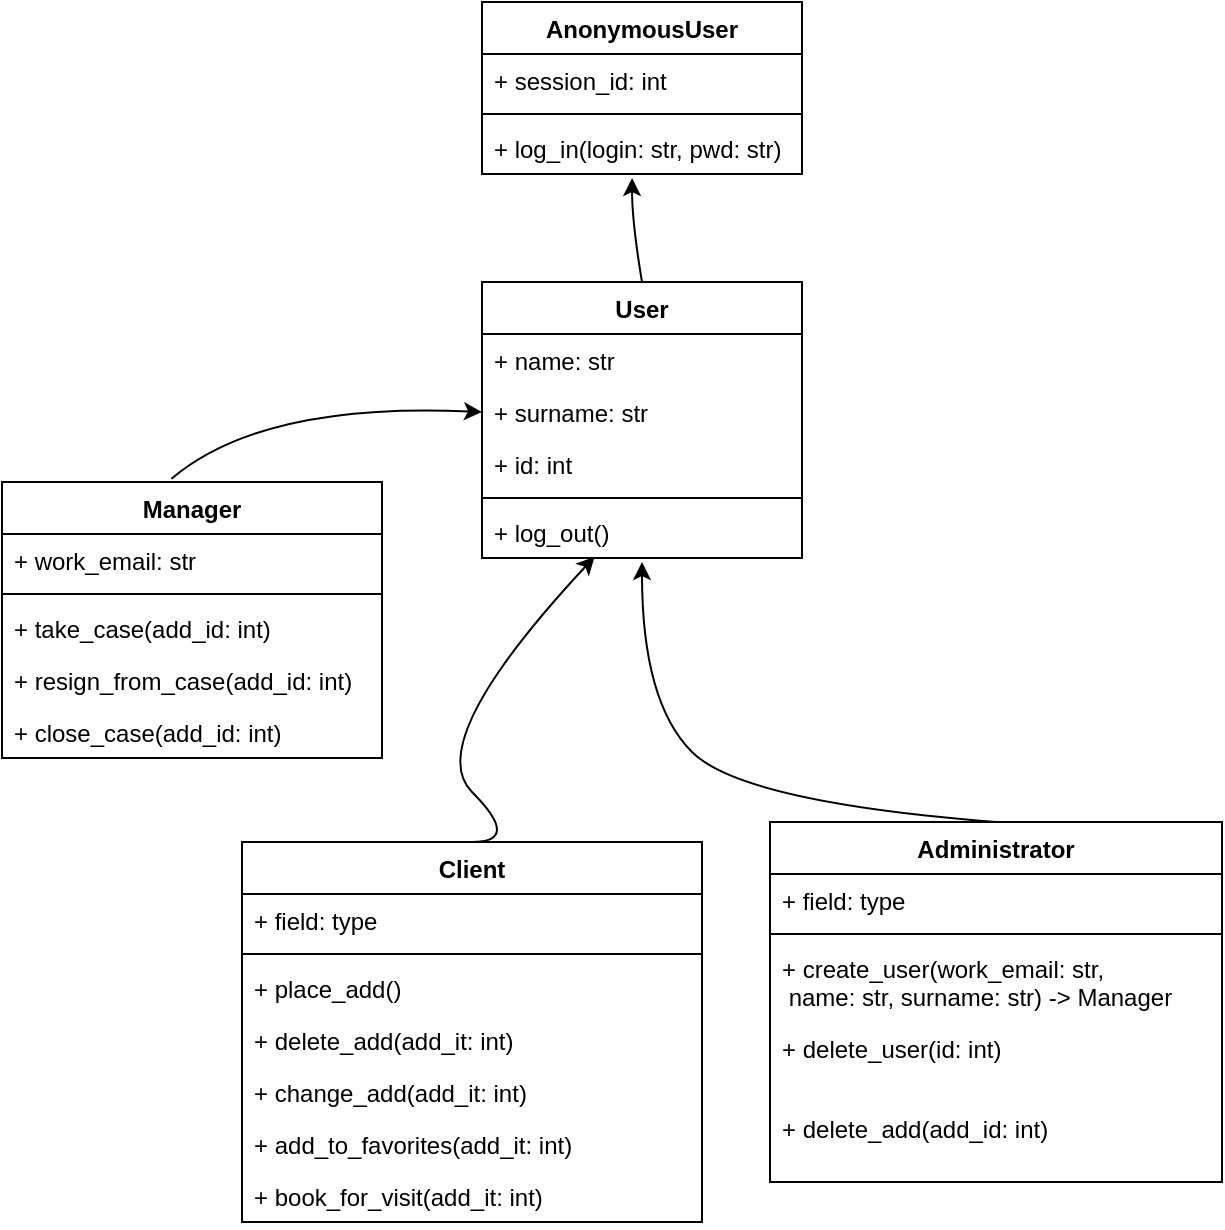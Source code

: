 <mxfile version="14.7.8" type="github">
  <diagram id="C5RBs43oDa-KdzZeNtuy" name="Page-1">
    <mxGraphModel dx="782" dy="468" grid="1" gridSize="10" guides="1" tooltips="1" connect="1" arrows="1" fold="1" page="1" pageScale="1" pageWidth="827" pageHeight="1169" math="0" shadow="0">
      <root>
        <mxCell id="WIyWlLk6GJQsqaUBKTNV-0" />
        <mxCell id="WIyWlLk6GJQsqaUBKTNV-1" parent="WIyWlLk6GJQsqaUBKTNV-0" />
        <mxCell id="YF5Z4Ze-MQMjYTelGygX-5" value="User" style="swimlane;fontStyle=1;align=center;verticalAlign=top;childLayout=stackLayout;horizontal=1;startSize=26;horizontalStack=0;resizeParent=1;resizeParentMax=0;resizeLast=0;collapsible=1;marginBottom=0;" vertex="1" parent="WIyWlLk6GJQsqaUBKTNV-1">
          <mxGeometry x="270" y="170" width="160" height="138" as="geometry">
            <mxRectangle x="270" y="170" width="60" height="26" as="alternateBounds" />
          </mxGeometry>
        </mxCell>
        <mxCell id="YF5Z4Ze-MQMjYTelGygX-6" value="+ name: str&#xa;" style="text;strokeColor=none;fillColor=none;align=left;verticalAlign=top;spacingLeft=4;spacingRight=4;overflow=hidden;rotatable=0;points=[[0,0.5],[1,0.5]];portConstraint=eastwest;" vertex="1" parent="YF5Z4Ze-MQMjYTelGygX-5">
          <mxGeometry y="26" width="160" height="26" as="geometry" />
        </mxCell>
        <mxCell id="YF5Z4Ze-MQMjYTelGygX-9" value="+ surname: str&#xa;" style="text;strokeColor=none;fillColor=none;align=left;verticalAlign=top;spacingLeft=4;spacingRight=4;overflow=hidden;rotatable=0;points=[[0,0.5],[1,0.5]];portConstraint=eastwest;" vertex="1" parent="YF5Z4Ze-MQMjYTelGygX-5">
          <mxGeometry y="52" width="160" height="26" as="geometry" />
        </mxCell>
        <mxCell id="YF5Z4Ze-MQMjYTelGygX-10" value="+ id: int&#xa;" style="text;strokeColor=none;fillColor=none;align=left;verticalAlign=top;spacingLeft=4;spacingRight=4;overflow=hidden;rotatable=0;points=[[0,0.5],[1,0.5]];portConstraint=eastwest;fontStyle=0" vertex="1" parent="YF5Z4Ze-MQMjYTelGygX-5">
          <mxGeometry y="78" width="160" height="26" as="geometry" />
        </mxCell>
        <mxCell id="YF5Z4Ze-MQMjYTelGygX-7" value="" style="line;strokeWidth=1;fillColor=none;align=left;verticalAlign=middle;spacingTop=-1;spacingLeft=3;spacingRight=3;rotatable=0;labelPosition=right;points=[];portConstraint=eastwest;" vertex="1" parent="YF5Z4Ze-MQMjYTelGygX-5">
          <mxGeometry y="104" width="160" height="8" as="geometry" />
        </mxCell>
        <mxCell id="YF5Z4Ze-MQMjYTelGygX-8" value="+ log_out()" style="text;strokeColor=none;fillColor=none;align=left;verticalAlign=top;spacingLeft=4;spacingRight=4;overflow=hidden;rotatable=0;points=[[0,0.5],[1,0.5]];portConstraint=eastwest;" vertex="1" parent="YF5Z4Ze-MQMjYTelGygX-5">
          <mxGeometry y="112" width="160" height="26" as="geometry" />
        </mxCell>
        <mxCell id="YF5Z4Ze-MQMjYTelGygX-14" value="AnonymousUser" style="swimlane;fontStyle=1;align=center;verticalAlign=top;childLayout=stackLayout;horizontal=1;startSize=26;horizontalStack=0;resizeParent=1;resizeParentMax=0;resizeLast=0;collapsible=1;marginBottom=0;" vertex="1" parent="WIyWlLk6GJQsqaUBKTNV-1">
          <mxGeometry x="270" y="30" width="160" height="86" as="geometry" />
        </mxCell>
        <mxCell id="YF5Z4Ze-MQMjYTelGygX-15" value="+ session_id: int" style="text;strokeColor=none;fillColor=none;align=left;verticalAlign=top;spacingLeft=4;spacingRight=4;overflow=hidden;rotatable=0;points=[[0,0.5],[1,0.5]];portConstraint=eastwest;" vertex="1" parent="YF5Z4Ze-MQMjYTelGygX-14">
          <mxGeometry y="26" width="160" height="26" as="geometry" />
        </mxCell>
        <mxCell id="YF5Z4Ze-MQMjYTelGygX-16" value="" style="line;strokeWidth=1;fillColor=none;align=left;verticalAlign=middle;spacingTop=-1;spacingLeft=3;spacingRight=3;rotatable=0;labelPosition=right;points=[];portConstraint=eastwest;" vertex="1" parent="YF5Z4Ze-MQMjYTelGygX-14">
          <mxGeometry y="52" width="160" height="8" as="geometry" />
        </mxCell>
        <mxCell id="YF5Z4Ze-MQMjYTelGygX-17" value="+ log_in(login: str, pwd: str)" style="text;strokeColor=none;fillColor=none;align=left;verticalAlign=top;spacingLeft=4;spacingRight=4;overflow=hidden;rotatable=0;points=[[0,0.5],[1,0.5]];portConstraint=eastwest;" vertex="1" parent="YF5Z4Ze-MQMjYTelGygX-14">
          <mxGeometry y="60" width="160" height="26" as="geometry" />
        </mxCell>
        <mxCell id="YF5Z4Ze-MQMjYTelGygX-18" value="Administrator" style="swimlane;fontStyle=1;align=center;verticalAlign=top;childLayout=stackLayout;horizontal=1;startSize=26;horizontalStack=0;resizeParent=1;resizeParentMax=0;resizeLast=0;collapsible=1;marginBottom=0;" vertex="1" parent="WIyWlLk6GJQsqaUBKTNV-1">
          <mxGeometry x="414" y="440" width="226" height="180" as="geometry" />
        </mxCell>
        <mxCell id="YF5Z4Ze-MQMjYTelGygX-19" value="+ field: type" style="text;strokeColor=none;fillColor=none;align=left;verticalAlign=top;spacingLeft=4;spacingRight=4;overflow=hidden;rotatable=0;points=[[0,0.5],[1,0.5]];portConstraint=eastwest;" vertex="1" parent="YF5Z4Ze-MQMjYTelGygX-18">
          <mxGeometry y="26" width="226" height="26" as="geometry" />
        </mxCell>
        <mxCell id="YF5Z4Ze-MQMjYTelGygX-20" value="" style="line;strokeWidth=1;fillColor=none;align=left;verticalAlign=middle;spacingTop=-1;spacingLeft=3;spacingRight=3;rotatable=0;labelPosition=right;points=[];portConstraint=eastwest;" vertex="1" parent="YF5Z4Ze-MQMjYTelGygX-18">
          <mxGeometry y="52" width="226" height="8" as="geometry" />
        </mxCell>
        <mxCell id="YF5Z4Ze-MQMjYTelGygX-21" value="+ create_user(work_email: str,&#xa; name: str, surname: str) -&gt; Manager" style="text;strokeColor=none;fillColor=none;align=left;verticalAlign=top;spacingLeft=4;spacingRight=4;overflow=hidden;rotatable=0;points=[[0,0.5],[1,0.5]];portConstraint=eastwest;" vertex="1" parent="YF5Z4Ze-MQMjYTelGygX-18">
          <mxGeometry y="60" width="226" height="40" as="geometry" />
        </mxCell>
        <mxCell id="YF5Z4Ze-MQMjYTelGygX-50" value="+ delete_user(id: int)" style="text;strokeColor=none;fillColor=none;align=left;verticalAlign=top;spacingLeft=4;spacingRight=4;overflow=hidden;rotatable=0;points=[[0,0.5],[1,0.5]];portConstraint=eastwest;" vertex="1" parent="YF5Z4Ze-MQMjYTelGygX-18">
          <mxGeometry y="100" width="226" height="40" as="geometry" />
        </mxCell>
        <mxCell id="YF5Z4Ze-MQMjYTelGygX-52" value="+ delete_add(add_id: int)" style="text;strokeColor=none;fillColor=none;align=left;verticalAlign=top;spacingLeft=4;spacingRight=4;overflow=hidden;rotatable=0;points=[[0,0.5],[1,0.5]];portConstraint=eastwest;" vertex="1" parent="YF5Z4Ze-MQMjYTelGygX-18">
          <mxGeometry y="140" width="226" height="40" as="geometry" />
        </mxCell>
        <mxCell id="YF5Z4Ze-MQMjYTelGygX-22" value="Client" style="swimlane;fontStyle=1;align=center;verticalAlign=top;childLayout=stackLayout;horizontal=1;startSize=26;horizontalStack=0;resizeParent=1;resizeParentMax=0;resizeLast=0;collapsible=1;marginBottom=0;" vertex="1" parent="WIyWlLk6GJQsqaUBKTNV-1">
          <mxGeometry x="150" y="450" width="230" height="190" as="geometry" />
        </mxCell>
        <mxCell id="YF5Z4Ze-MQMjYTelGygX-23" value="+ field: type" style="text;strokeColor=none;fillColor=none;align=left;verticalAlign=top;spacingLeft=4;spacingRight=4;overflow=hidden;rotatable=0;points=[[0,0.5],[1,0.5]];portConstraint=eastwest;" vertex="1" parent="YF5Z4Ze-MQMjYTelGygX-22">
          <mxGeometry y="26" width="230" height="26" as="geometry" />
        </mxCell>
        <mxCell id="YF5Z4Ze-MQMjYTelGygX-24" value="" style="line;strokeWidth=1;fillColor=none;align=left;verticalAlign=middle;spacingTop=-1;spacingLeft=3;spacingRight=3;rotatable=0;labelPosition=right;points=[];portConstraint=eastwest;" vertex="1" parent="YF5Z4Ze-MQMjYTelGygX-22">
          <mxGeometry y="52" width="230" height="8" as="geometry" />
        </mxCell>
        <mxCell id="YF5Z4Ze-MQMjYTelGygX-40" value="+ place_add() " style="text;strokeColor=none;fillColor=none;align=left;verticalAlign=top;spacingLeft=4;spacingRight=4;overflow=hidden;rotatable=0;points=[[0,0.5],[1,0.5]];portConstraint=eastwest;" vertex="1" parent="YF5Z4Ze-MQMjYTelGygX-22">
          <mxGeometry y="60" width="230" height="26" as="geometry" />
        </mxCell>
        <mxCell id="YF5Z4Ze-MQMjYTelGygX-41" value="+ delete_add(add_it: int) " style="text;strokeColor=none;fillColor=none;align=left;verticalAlign=top;spacingLeft=4;spacingRight=4;overflow=hidden;rotatable=0;points=[[0,0.5],[1,0.5]];portConstraint=eastwest;" vertex="1" parent="YF5Z4Ze-MQMjYTelGygX-22">
          <mxGeometry y="86" width="230" height="26" as="geometry" />
        </mxCell>
        <mxCell id="YF5Z4Ze-MQMjYTelGygX-42" value="+ change_add(add_it: int) " style="text;strokeColor=none;fillColor=none;align=left;verticalAlign=top;spacingLeft=4;spacingRight=4;overflow=hidden;rotatable=0;points=[[0,0.5],[1,0.5]];portConstraint=eastwest;" vertex="1" parent="YF5Z4Ze-MQMjYTelGygX-22">
          <mxGeometry y="112" width="230" height="26" as="geometry" />
        </mxCell>
        <mxCell id="YF5Z4Ze-MQMjYTelGygX-43" value="+ add_to_favorites(add_it: int) " style="text;strokeColor=none;fillColor=none;align=left;verticalAlign=top;spacingLeft=4;spacingRight=4;overflow=hidden;rotatable=0;points=[[0,0.5],[1,0.5]];portConstraint=eastwest;" vertex="1" parent="YF5Z4Ze-MQMjYTelGygX-22">
          <mxGeometry y="138" width="230" height="26" as="geometry" />
        </mxCell>
        <mxCell id="YF5Z4Ze-MQMjYTelGygX-44" value="+ book_for_visit(add_it: int) " style="text;strokeColor=none;fillColor=none;align=left;verticalAlign=top;spacingLeft=4;spacingRight=4;overflow=hidden;rotatable=0;points=[[0,0.5],[1,0.5]];portConstraint=eastwest;" vertex="1" parent="YF5Z4Ze-MQMjYTelGygX-22">
          <mxGeometry y="164" width="230" height="26" as="geometry" />
        </mxCell>
        <mxCell id="YF5Z4Ze-MQMjYTelGygX-26" value="Manager" style="swimlane;fontStyle=1;align=center;verticalAlign=top;childLayout=stackLayout;horizontal=1;startSize=26;horizontalStack=0;resizeParent=1;resizeParentMax=0;resizeLast=0;collapsible=1;marginBottom=0;" vertex="1" parent="WIyWlLk6GJQsqaUBKTNV-1">
          <mxGeometry x="30" y="270" width="190" height="138" as="geometry" />
        </mxCell>
        <mxCell id="YF5Z4Ze-MQMjYTelGygX-27" value="+ work_email: str" style="text;strokeColor=none;fillColor=none;align=left;verticalAlign=top;spacingLeft=4;spacingRight=4;overflow=hidden;rotatable=0;points=[[0,0.5],[1,0.5]];portConstraint=eastwest;" vertex="1" parent="YF5Z4Ze-MQMjYTelGygX-26">
          <mxGeometry y="26" width="190" height="26" as="geometry" />
        </mxCell>
        <mxCell id="YF5Z4Ze-MQMjYTelGygX-28" value="" style="line;strokeWidth=1;fillColor=none;align=left;verticalAlign=middle;spacingTop=-1;spacingLeft=3;spacingRight=3;rotatable=0;labelPosition=right;points=[];portConstraint=eastwest;" vertex="1" parent="YF5Z4Ze-MQMjYTelGygX-26">
          <mxGeometry y="52" width="190" height="8" as="geometry" />
        </mxCell>
        <mxCell id="YF5Z4Ze-MQMjYTelGygX-29" value="+ take_case(add_id: int)" style="text;strokeColor=none;fillColor=none;align=left;verticalAlign=top;spacingLeft=4;spacingRight=4;overflow=hidden;rotatable=0;points=[[0,0.5],[1,0.5]];portConstraint=eastwest;" vertex="1" parent="YF5Z4Ze-MQMjYTelGygX-26">
          <mxGeometry y="60" width="190" height="26" as="geometry" />
        </mxCell>
        <mxCell id="YF5Z4Ze-MQMjYTelGygX-45" value="+ resign_from_case(add_id: int)" style="text;strokeColor=none;fillColor=none;align=left;verticalAlign=top;spacingLeft=4;spacingRight=4;overflow=hidden;rotatable=0;points=[[0,0.5],[1,0.5]];portConstraint=eastwest;" vertex="1" parent="YF5Z4Ze-MQMjYTelGygX-26">
          <mxGeometry y="86" width="190" height="26" as="geometry" />
        </mxCell>
        <mxCell id="YF5Z4Ze-MQMjYTelGygX-46" value="+ close_case(add_id: int)" style="text;strokeColor=none;fillColor=none;align=left;verticalAlign=top;spacingLeft=4;spacingRight=4;overflow=hidden;rotatable=0;points=[[0,0.5],[1,0.5]];portConstraint=eastwest;" vertex="1" parent="YF5Z4Ze-MQMjYTelGygX-26">
          <mxGeometry y="112" width="190" height="26" as="geometry" />
        </mxCell>
        <mxCell id="YF5Z4Ze-MQMjYTelGygX-36" value="" style="curved=1;endArrow=classic;html=1;entryX=0.352;entryY=0.974;entryDx=0;entryDy=0;entryPerimeter=0;exitX=0.5;exitY=0;exitDx=0;exitDy=0;" edge="1" parent="WIyWlLk6GJQsqaUBKTNV-1" source="YF5Z4Ze-MQMjYTelGygX-22" target="YF5Z4Ze-MQMjYTelGygX-8">
          <mxGeometry width="50" height="50" relative="1" as="geometry">
            <mxPoint x="240" y="450" as="sourcePoint" />
            <mxPoint x="290" y="400" as="targetPoint" />
            <Array as="points">
              <mxPoint x="290" y="450" />
              <mxPoint x="240" y="400" />
            </Array>
          </mxGeometry>
        </mxCell>
        <mxCell id="YF5Z4Ze-MQMjYTelGygX-37" value="" style="curved=1;endArrow=classic;html=1;exitX=0.5;exitY=0;exitDx=0;exitDy=0;" edge="1" parent="WIyWlLk6GJQsqaUBKTNV-1" source="YF5Z4Ze-MQMjYTelGygX-18">
          <mxGeometry width="50" height="50" relative="1" as="geometry">
            <mxPoint x="350" y="430" as="sourcePoint" />
            <mxPoint x="350" y="310" as="targetPoint" />
            <Array as="points">
              <mxPoint x="400" y="430" />
              <mxPoint x="350" y="380" />
            </Array>
          </mxGeometry>
        </mxCell>
        <mxCell id="YF5Z4Ze-MQMjYTelGygX-39" value="" style="curved=1;endArrow=classic;html=1;entryX=0.469;entryY=1.077;entryDx=0;entryDy=0;entryPerimeter=0;exitX=0.5;exitY=0;exitDx=0;exitDy=0;" edge="1" parent="WIyWlLk6GJQsqaUBKTNV-1" source="YF5Z4Ze-MQMjYTelGygX-5" target="YF5Z4Ze-MQMjYTelGygX-17">
          <mxGeometry width="50" height="50" relative="1" as="geometry">
            <mxPoint x="380" y="260" as="sourcePoint" />
            <mxPoint x="430" y="210" as="targetPoint" />
            <Array as="points">
              <mxPoint x="345" y="140" />
            </Array>
          </mxGeometry>
        </mxCell>
        <mxCell id="YF5Z4Ze-MQMjYTelGygX-48" value="" style="curved=1;endArrow=classic;html=1;exitX=0.446;exitY=-0.012;exitDx=0;exitDy=0;exitPerimeter=0;entryX=0;entryY=0.5;entryDx=0;entryDy=0;" edge="1" parent="WIyWlLk6GJQsqaUBKTNV-1" source="YF5Z4Ze-MQMjYTelGygX-26" target="YF5Z4Ze-MQMjYTelGygX-9">
          <mxGeometry width="50" height="50" relative="1" as="geometry">
            <mxPoint x="110" y="230" as="sourcePoint" />
            <mxPoint x="160" y="180" as="targetPoint" />
            <Array as="points">
              <mxPoint x="160" y="230" />
            </Array>
          </mxGeometry>
        </mxCell>
      </root>
    </mxGraphModel>
  </diagram>
</mxfile>
